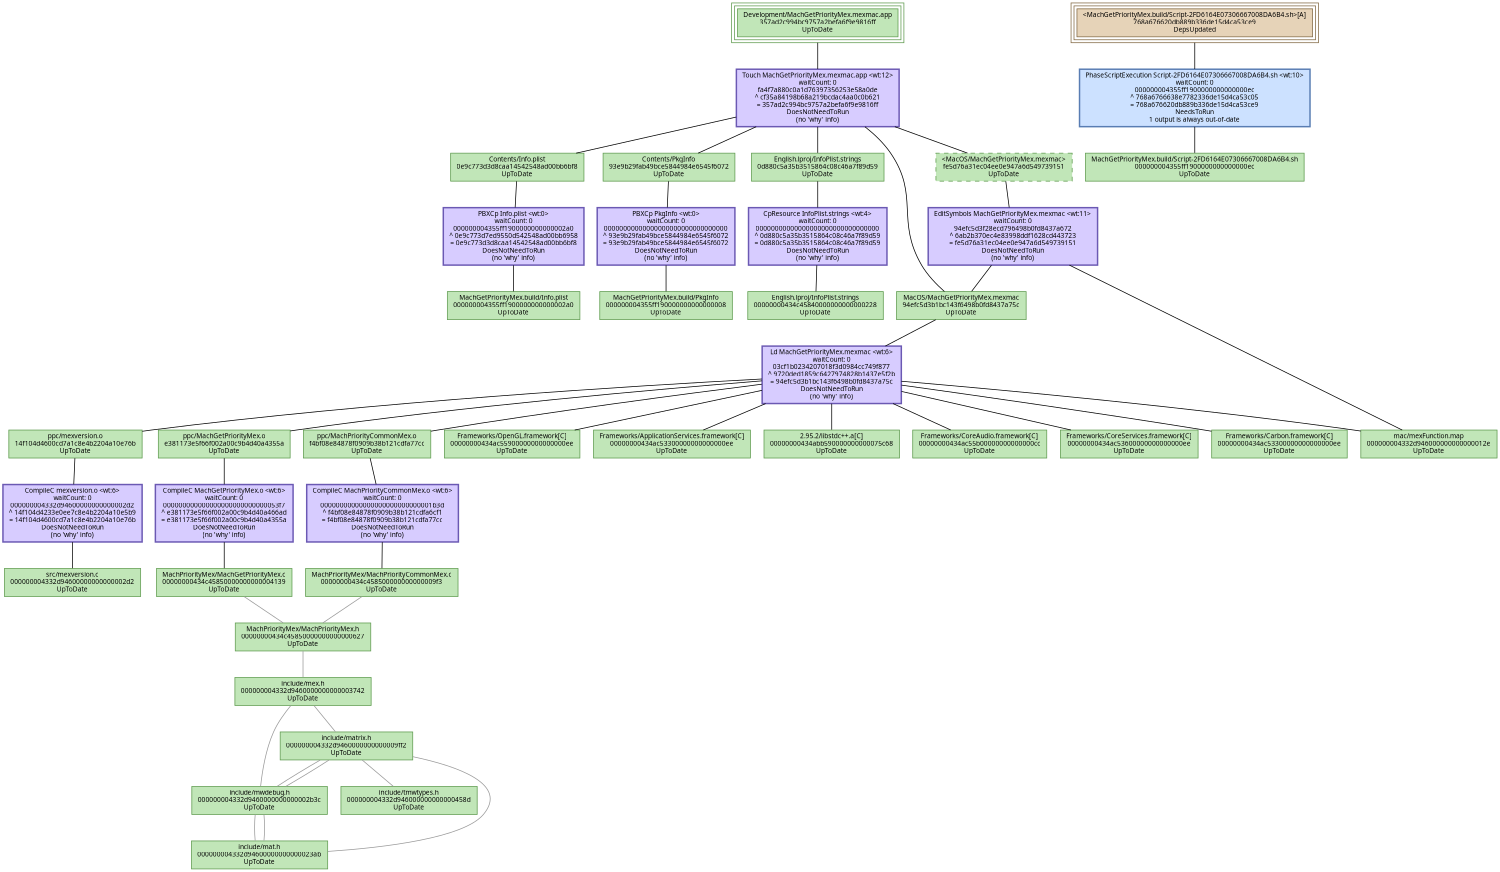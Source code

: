 digraph MachGetPriorityMex {
   size = "10.000000,8.500000";
   concentrate = false;

   node [ shape = box, style = filled, color = "0.3 0.5 0.6", fillcolor = "0.3 0.2 0.9", fontname = "Monaco", fontsize = "9" ];
   n00001 [ label = "Development/MachGetPriorityMex.mexmac.app\n357ad2c994bc9757a2befa6f9e9816ff\nUpToDate", peripheries = 3 ];
   n00002 [ label = "Contents/Info.plist\n0e9c773d3d8caa14542548ad00bb6bf8\nUpToDate" ];
   n00003 [ label = "MachGetPriorityMex.build/Info.plist\n000000004355ff1900000000000002a0\nUpToDate" ];
   n00004 [ label = "Contents/PkgInfo\n93e9b29fab49bce5844984e6545f6072\nUpToDate" ];
   n00005 [ label = "MachGetPriorityMex.build/PkgInfo\n000000004355ff190000000000000008\nUpToDate" ];
   n00006 [ label = "English.lproj/InfoPlist.strings\n0d880c5a35b3515864c08c46a7f89d59\nUpToDate" ];
   n00007 [ label = "English.lproj/InfoPlist.strings\n00000000434c45840000000000000228\nUpToDate" ];
   n00008 [ label = "ppc/mexversion.o\n14f104d4600cd7a1c8e4b2204a10e76b\nUpToDate" ];
   n00009 [ label = "src/mexversion.c\n000000004332d94600000000000002d2\nUpToDate" ];
   n00010 [ label = "ppc/MachGetPriorityMex.o\ne381173e5f66f002a00c9b4d40a4355a\nUpToDate" ];
   n00011 [ label = "MachPriorityMex/MachGetPriorityMex.c\n00000000434c45850000000000004139\nUpToDate" ];
   n00012 [ label = "ppc/MachPriorityCommonMex.o\nf4bf08e84878f0909b38b121cdfa77cc\nUpToDate" ];
   n00013 [ label = "MachPriorityMex/MachPriorityCommonMex.c\n00000000434c458500000000000009f3\nUpToDate" ];
   n00014 [ label = "MacOS/MachGetPriorityMex.mexmac\n94efc5d3b1bc143f6498b0fd8437a75c\nUpToDate" ];
   n00015 [ label = "Frameworks/OpenGL.framework[C]\n00000000434ac55900000000000000ee\nUpToDate" ];
   n00016 [ label = "Frameworks/ApplicationServices.framework[C]\n00000000434ac53300000000000000ee\nUpToDate" ];
   n00017 [ label = "2.95.2/libstdc++.a[C]\n00000000434abb590000000000075c68\nUpToDate" ];
   n00018 [ label = "Frameworks/CoreAudio.framework[C]\n00000000434ac55b00000000000000cc\nUpToDate" ];
   n00019 [ label = "Frameworks/CoreServices.framework[C]\n00000000434ac53600000000000000ee\nUpToDate" ];
   n00020 [ label = "Frameworks/Carbon.framework[C]\n00000000434ac53300000000000000ee\nUpToDate" ];
   n00021 [ label = "mac/mexFunction.map\n000000004332d946000000000000012e\nUpToDate" ];
   n00022 [ label = "<MachGetPriorityMex.build/Script-2FD6164E07306667008DA6B4.sh>[A]\n768a676620db889b336de15d4ca53ce9\nDepsUpdated", color = "0.1 0.5 0.5", fillcolor = "0.1 0.2 0.9", peripheries = 3 ];
   n00023 [ label = "MachGetPriorityMex.build/Script-2FD6164E07306667008DA6B4.sh\n000000004355ff1900000000000000ec\nUpToDate" ];
   n00024 [ label = "<MacOS/MachGetPriorityMex.mexmac>\nfe5d76a31ec04ee0e947a6d549739151\nUpToDate", style = "filled,dashed" ];
   n00025 [ label = "MachPriorityMex/MachPriorityMex.h\n00000000434c45850000000000000627\nUpToDate" ];
   n00026 [ label = "include/mex.h\n000000004332d9460000000000003742\nUpToDate" ];
   n00027 [ label = "include/matrix.h\n000000004332d9460000000000009ff2\nUpToDate" ];
   n00028 [ label = "include/mwdebug.h\n000000004332d9460000000000002b3c\nUpToDate" ];
   n00029 [ label = "include/tmwtypes.h\n000000004332d946000000000000458d\nUpToDate" ];
   n00030 [ label = "include/mat.h\n000000004332d94600000000000023ab\nUpToDate" ];

   node [ shape = box, style = "filled,bold", color = "0.7 0.5 0.7", fillcolor = "0.7 0.2 1.0", fontname = "Monaco", fontsize = "9" ];
   c00001 [ label = "PBXCp Info.plist <wt:0>\nwaitCount: 0\n000000004355ff1900000000000002a0\n^ 0e9c773d7ed9550d542548ad00bb6958\n= 0e9c773d3d8caa14542548ad00bb6bf8\nDoesNotNeedToRun\n(no 'why' info)" ];
   c00002 [ label = "PBXCp PkgInfo <wt:0>\nwaitCount: 0\n00000000000000000000000000000000\n^ 93e9b29fab49bce5844984e6545f6072\n= 93e9b29fab49bce5844984e6545f6072\nDoesNotNeedToRun\n(no 'why' info)" ];
   c00003 [ label = "CpResource InfoPlist.strings <wt:4>\nwaitCount: 0\n00000000000000000000000000000000\n^ 0d880c5a35b3515864c08c46a7f89d59\n= 0d880c5a35b3515864c08c46a7f89d59\nDoesNotNeedToRun\n(no 'why' info)" ];
   c00004 [ label = "CompileC mexversion.o <wt:6>\nwaitCount: 0\n000000004332d94600000000000002d2\n^ 14f104d4233e0ee7c8e4b2204a10e5b9\n= 14f104d4600cd7a1c8e4b2204a10e76b\nDoesNotNeedToRun\n(no 'why' info)" ];
   c00005 [ label = "CompileC MachGetPriorityMex.o <wt:6>\nwaitCount: 0\n000000000000000000000000000053f7\n^ e381173e5f66f002a00c9b4d40a466ad\n= e381173e5f66f002a00c9b4d40a4355a\nDoesNotNeedToRun\n(no 'why' info)" ];
   c00006 [ label = "CompileC MachPriorityCommonMex.o <wt:6>\nwaitCount: 0\n00000000000000000000000000001b3d\n^ f4bf08e84878f0909b38b121cdfa6cf1\n= f4bf08e84878f0909b38b121cdfa77cc\nDoesNotNeedToRun\n(no 'why' info)" ];
   c00007 [ label = "Ld MachGetPriorityMex.mexmac <wt:6>\nwaitCount: 0\n03cf1b0234207018f3d0984cc749f877\n^ 9720ded1859c6427974828b1437e5f2b\n= 94efc5d3b1bc143f6498b0fd8437a75c\nDoesNotNeedToRun\n(no 'why' info)" ];
   c00008 [ label = "PhaseScriptExecution Script-2FD6164E07306667008DA6B4.sh <wt:10>\nwaitCount: 0\n000000004355ff1900000000000000ec\n^ 768a6766638e7782336de15d4ca53c05\n= 768a676620db889b336de15d4ca53ce9\nNeedsToRun\n1 output is always out-of-date", color = "0.6 0.5 0.7", fillcolor = "0.6 0.2 1.0" ];
   c00009 [ label = "EditSymbols MachGetPriorityMex.mexmac <wt:11>\nwaitCount: 0\n94efc5d3f28ecd796498b0fd8437a672\n^ 6ab2b370ec4e83998ddf1628cd443723\n= fe5d76a31ec04ee0e947a6d549739151\nDoesNotNeedToRun\n(no 'why' info)" ];
   c00010 [ label = "Touch MachGetPriorityMex.mexmac.app <wt:12>\nwaitCount: 0\nfa4f7a880c0a1d76397356253e58a0de\n^ cf35a84198b68a219bcdac4aa0c0b621\n= 357ad2c994bc9757a2befa6f9e9816ff\nDoesNotNeedToRun\n(no 'why' info)" ];

   edge [ style = solid, color = black, arrowhead = none, arrowtail = normal ];
   n00001 -> { c00010 };
   n00002 -> { c00001 };
   n00004 -> { c00002 };
   n00006 -> { c00003 };
   n00008 -> { c00004 };
   n00010 -> { c00005 };
   n00012 -> { c00006 };
   n00014 -> { c00007 };
   n00022 -> { c00008 };
   n00024 -> { c00009 };
   c00001 -> { n00003 };
   c00002 -> { n00005 n00005 };
   c00003 -> { n00007 n00007 };
   c00004 -> { n00009 };
   c00005 -> { n00011 };
   c00006 -> { n00013 };
   c00007 -> { n00008 n00010 n00012 n00015 n00016 n00017 n00018 n00019 n00020 n00021 };
   c00008 -> { n00023 };
   c00009 -> { n00014 n00021 };
   c00010 -> { n00002 n00004 n00006 n00014 n00024 };

   edge [ style = solid, color = gray60, arrowhead = none, arrowtail = normal ];
   n00011 -> { n00025 };
   n00013 -> { n00025 };
   n00025 -> { n00026 };
   n00026 -> { n00027 n00027 n00028 };
   n00027 -> { n00029 n00028 };
   n00028 -> { n00027 n00030 };
   n00030 -> { n00027 n00028 };
}
